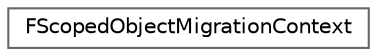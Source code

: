 digraph "Graphical Class Hierarchy"
{
 // INTERACTIVE_SVG=YES
 // LATEX_PDF_SIZE
  bgcolor="transparent";
  edge [fontname=Helvetica,fontsize=10,labelfontname=Helvetica,labelfontsize=10];
  node [fontname=Helvetica,fontsize=10,shape=box,height=0.2,width=0.4];
  rankdir="LR";
  Node0 [id="Node000000",label="FScopedObjectMigrationContext",height=0.2,width=0.4,color="grey40", fillcolor="white", style="filled",URL="$d7/de7/structFScopedObjectMigrationContext.html",tooltip="Helper class to be used whenever we create an FUObjectMigrationContext to ensure all calls within the..."];
}
